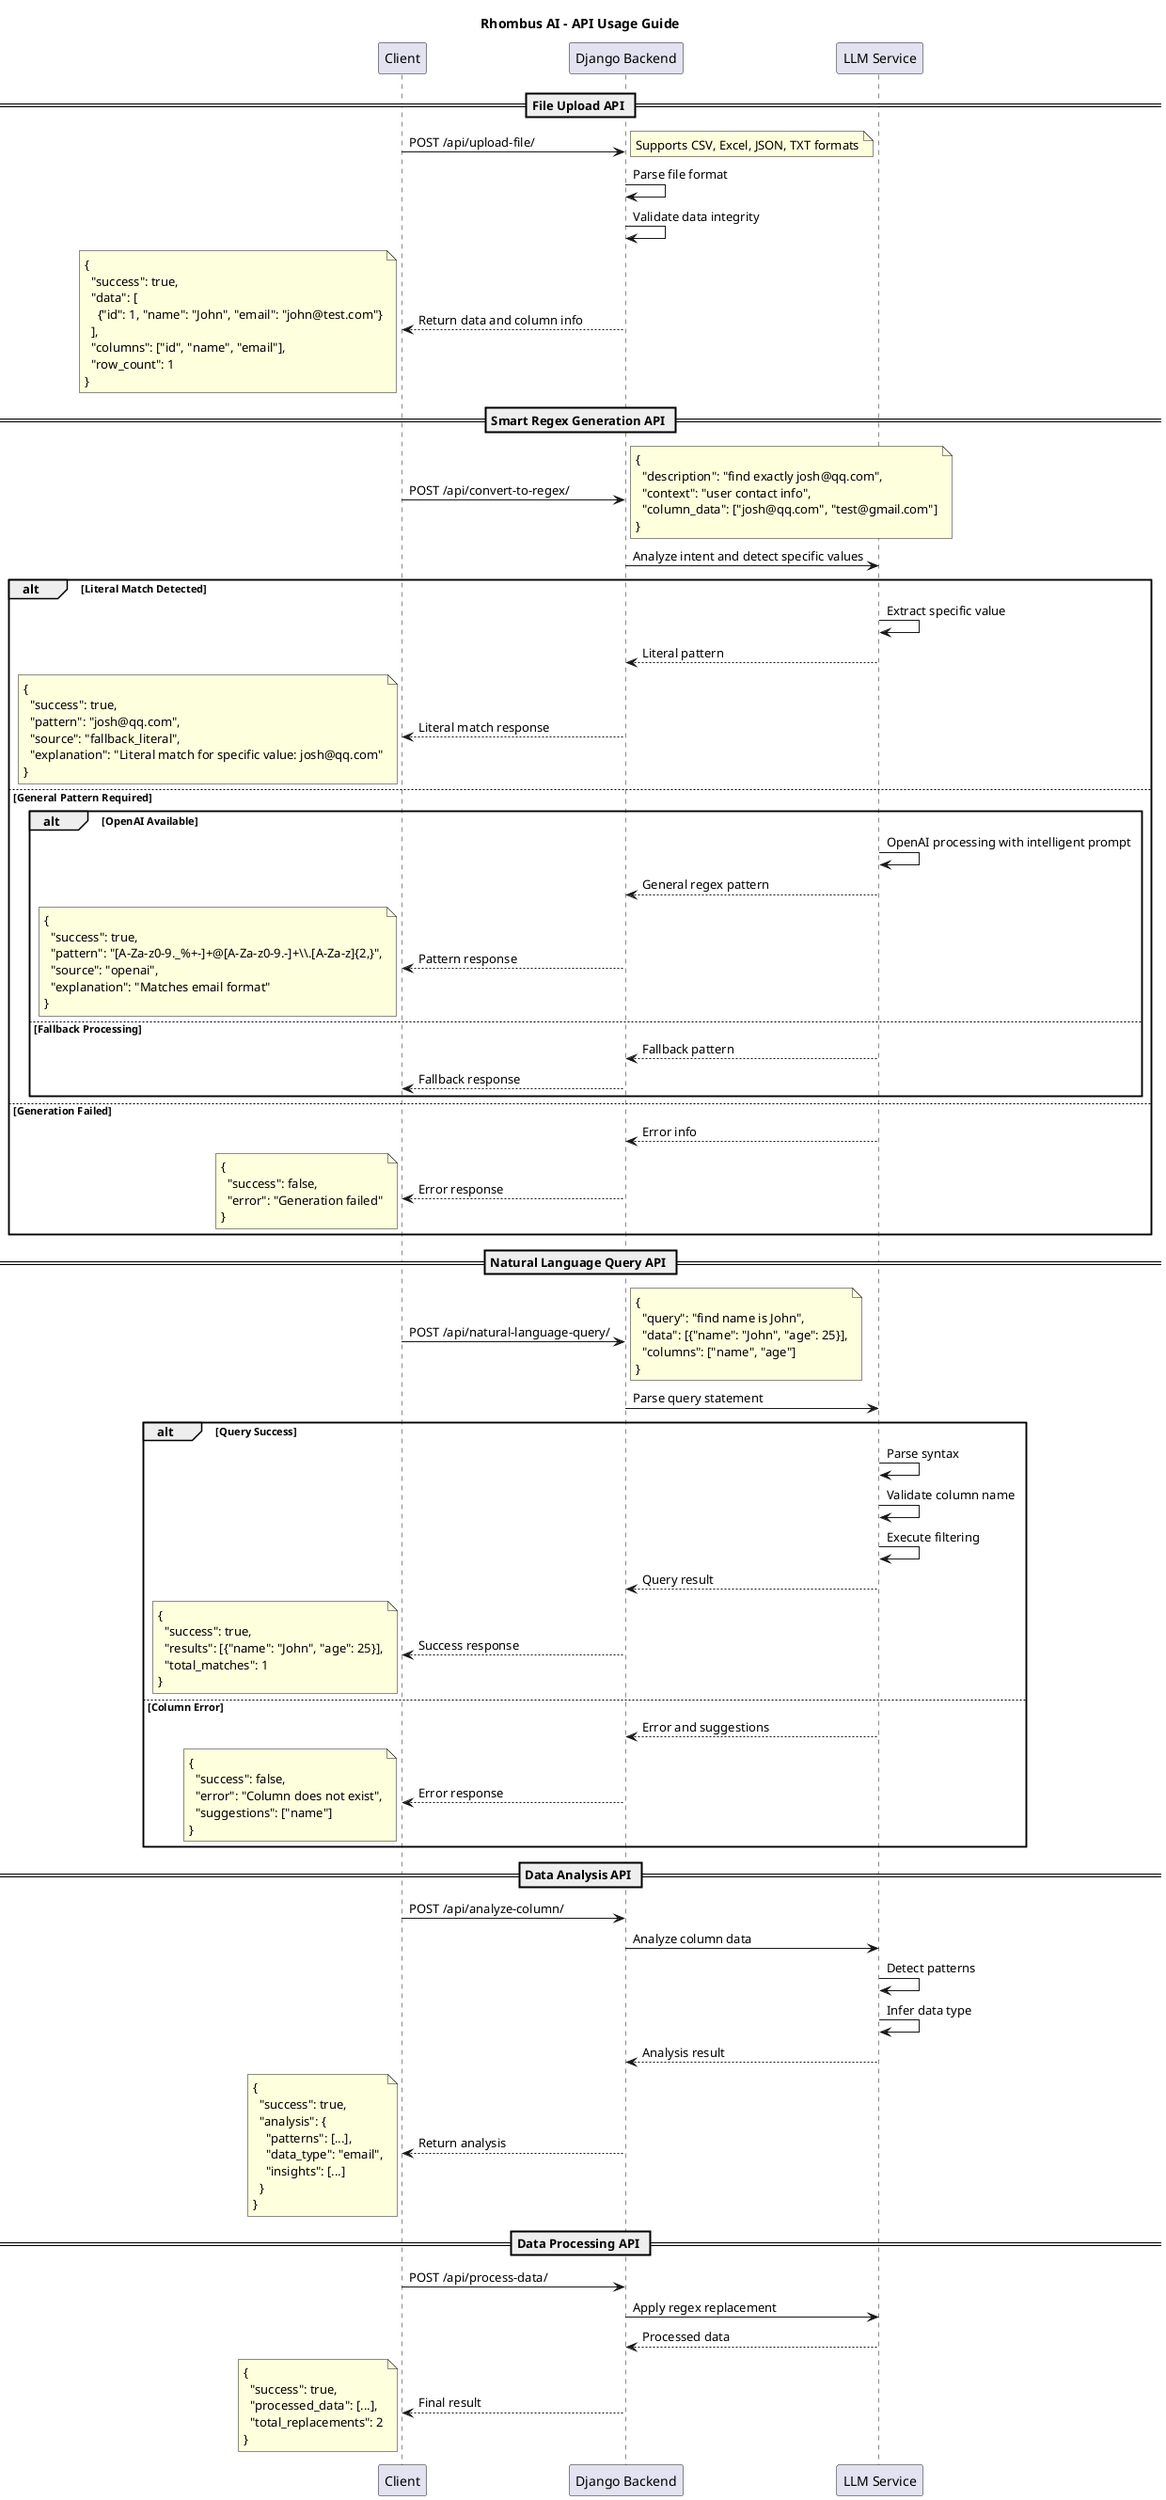 @startuml
title Rhombus AI - API Usage Guide


participant Client as Client
participant "Django Backend" as Backend
participant "LLM Service" as LLM

== File Upload API ==
Client -> Backend: POST /api/upload-file/
note right: Supports CSV, Excel, JSON, TXT formats
Backend -> Backend: Parse file format
Backend -> Backend: Validate data integrity
Backend --> Client: Return data and column info
note left
{
  "success": true,
  "data": [
    {"id": 1, "name": "John", "email": "john@test.com"}
  ],
  "columns": ["id", "name", "email"],
  "row_count": 1
}
end note

== Smart Regex Generation API ==
Client -> Backend: POST /api/convert-to-regex/
note right
{
  "description": "find exactly josh@qq.com",
  "context": "user contact info",
  "column_data": ["josh@qq.com", "test@gmail.com"]
}
end note

Backend -> LLM: Analyze intent and detect specific values
alt Literal Match Detected
    LLM -> LLM: Extract specific value
    LLM --> Backend: Literal pattern
    Backend --> Client: Literal match response
    note left
    {
      "success": true,
      "pattern": "josh@qq.com",
      "source": "fallback_literal",
      "explanation": "Literal match for specific value: josh@qq.com"
    }
    end note
else General Pattern Required
    alt OpenAI Available
        LLM -> LLM: OpenAI processing with intelligent prompt
        LLM --> Backend: General regex pattern
        Backend --> Client: Pattern response
        note left
        {
          "success": true,
          "pattern": "[A-Za-z0-9._%+-]+@[A-Za-z0-9.-]+\\.[A-Za-z]{2,}",
          "source": "openai",
          "explanation": "Matches email format"
        }
        end note
    else Fallback Processing
        LLM --> Backend: Fallback pattern
        Backend --> Client: Fallback response
    end
else Generation Failed
    LLM --> Backend: Error info
    Backend --> Client: Error response
    note left
    {
      "success": false,
      "error": "Generation failed"
    }
    end note
end

== Natural Language Query API ==
Client -> Backend: POST /api/natural-language-query/
note right
{
  "query": "find name is John",
  "data": [{"name": "John", "age": 25}],
  "columns": ["name", "age"]
}
end note

Backend -> LLM: Parse query statement
alt Query Success
    LLM -> LLM: Parse syntax
    LLM -> LLM: Validate column name
    LLM -> LLM: Execute filtering
    LLM --> Backend: Query result
    Backend --> Client: Success response
    note left
    {
      "success": true,
      "results": [{"name": "John", "age": 25}],
      "total_matches": 1
    }
    end note
else Column Error
    LLM --> Backend: Error and suggestions
    Backend --> Client: Error response
    note left
    {
      "success": false,
      "error": "Column does not exist",
      "suggestions": ["name"]
    }
    end note
end

== Data Analysis API ==
Client -> Backend: POST /api/analyze-column/
Backend -> LLM: Analyze column data
LLM -> LLM: Detect patterns
LLM -> LLM: Infer data type
LLM --> Backend: Analysis result
Backend --> Client: Return analysis
note left
{
  "success": true,
  "analysis": {
    "patterns": [...],
    "data_type": "email",
    "insights": [...]
  }
}
end note

== Data Processing API ==
Client -> Backend: POST /api/process-data/
Backend -> LLM: Apply regex replacement
LLM --> Backend: Processed data
Backend --> Client: Final result
note left
{
  "success": true,
  "processed_data": [...],
  "total_replacements": 2
}
end note

@enduml